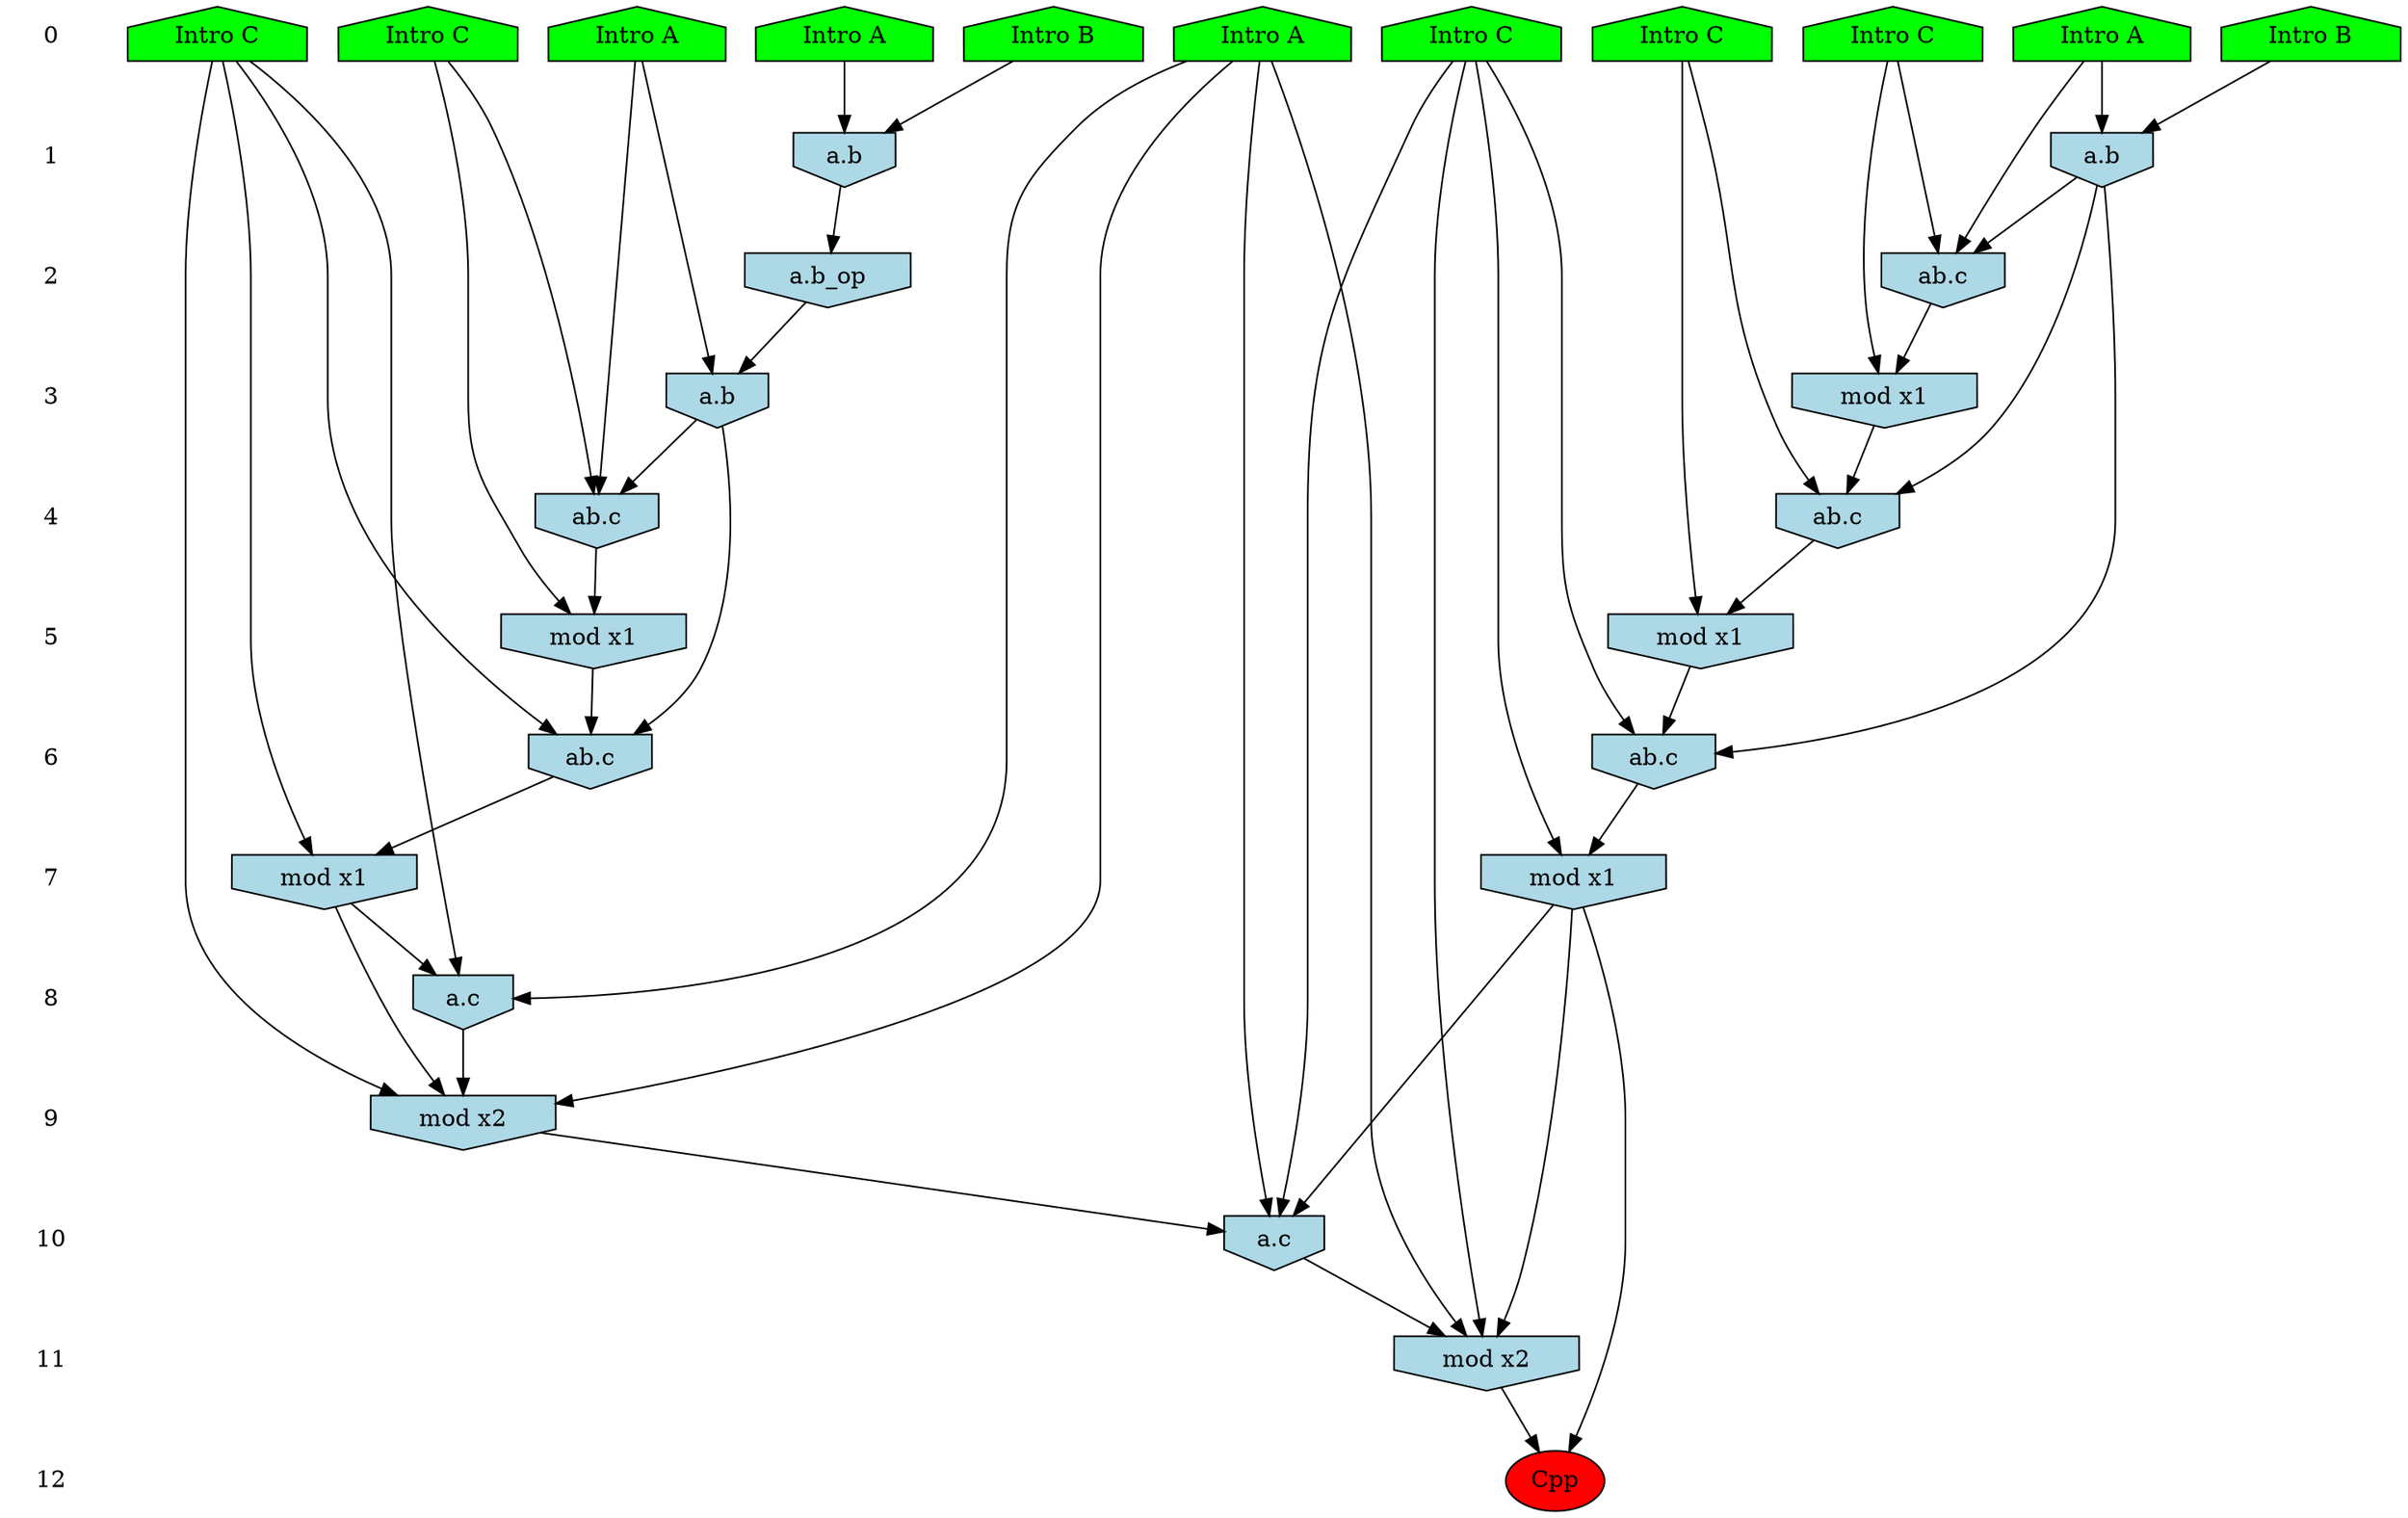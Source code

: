 /* Compression of 1 causal flows obtained in average at 1.234082E+01 t.u */
/* Compressed causal flows were: [1840] */
digraph G{
 ranksep=.5 ; 
{ rank = same ; "0" [shape=plaintext] ; node_1 [label ="Intro A", shape=house, style=filled, fillcolor=green] ;
node_2 [label ="Intro B", shape=house, style=filled, fillcolor=green] ;
node_3 [label ="Intro A", shape=house, style=filled, fillcolor=green] ;
node_4 [label ="Intro A", shape=house, style=filled, fillcolor=green] ;
node_5 [label ="Intro A", shape=house, style=filled, fillcolor=green] ;
node_6 [label ="Intro B", shape=house, style=filled, fillcolor=green] ;
node_7 [label ="Intro C", shape=house, style=filled, fillcolor=green] ;
node_8 [label ="Intro C", shape=house, style=filled, fillcolor=green] ;
node_9 [label ="Intro C", shape=house, style=filled, fillcolor=green] ;
node_10 [label ="Intro C", shape=house, style=filled, fillcolor=green] ;
node_11 [label ="Intro C", shape=house, style=filled, fillcolor=green] ;
}
{ rank = same ; "1" [shape=plaintext] ; node_12 [label="a.b", shape=invhouse, style=filled, fillcolor = lightblue] ;
node_13 [label="a.b", shape=invhouse, style=filled, fillcolor = lightblue] ;
}
{ rank = same ; "2" [shape=plaintext] ; node_14 [label="ab.c", shape=invhouse, style=filled, fillcolor = lightblue] ;
node_16 [label="a.b_op", shape=invhouse, style=filled, fillcolor = lightblue] ;
}
{ rank = same ; "3" [shape=plaintext] ; node_15 [label="mod x1", shape=invhouse, style=filled, fillcolor = lightblue] ;
node_20 [label="a.b", shape=invhouse, style=filled, fillcolor = lightblue] ;
}
{ rank = same ; "4" [shape=plaintext] ; node_17 [label="ab.c", shape=invhouse, style=filled, fillcolor = lightblue] ;
node_22 [label="ab.c", shape=invhouse, style=filled, fillcolor = lightblue] ;
}
{ rank = same ; "5" [shape=plaintext] ; node_18 [label="mod x1", shape=invhouse, style=filled, fillcolor = lightblue] ;
node_23 [label="mod x1", shape=invhouse, style=filled, fillcolor = lightblue] ;
}
{ rank = same ; "6" [shape=plaintext] ; node_19 [label="ab.c", shape=invhouse, style=filled, fillcolor = lightblue] ;
node_24 [label="ab.c", shape=invhouse, style=filled, fillcolor = lightblue] ;
}
{ rank = same ; "7" [shape=plaintext] ; node_21 [label="mod x1", shape=invhouse, style=filled, fillcolor = lightblue] ;
node_25 [label="mod x1", shape=invhouse, style=filled, fillcolor = lightblue] ;
}
{ rank = same ; "8" [shape=plaintext] ; node_26 [label="a.c", shape=invhouse, style=filled, fillcolor = lightblue] ;
}
{ rank = same ; "9" [shape=plaintext] ; node_27 [label="mod x2", shape=invhouse, style=filled, fillcolor = lightblue] ;
}
{ rank = same ; "10" [shape=plaintext] ; node_28 [label="a.c", shape=invhouse, style=filled, fillcolor = lightblue] ;
}
{ rank = same ; "11" [shape=plaintext] ; node_29 [label="mod x2", shape=invhouse, style=filled, fillcolor = lightblue] ;
}
{ rank = same ; "12" [shape=plaintext] ; node_30 [label ="Cpp", style=filled, fillcolor=red] ;
}
"0" -> "1" [style="invis"]; 
"1" -> "2" [style="invis"]; 
"2" -> "3" [style="invis"]; 
"3" -> "4" [style="invis"]; 
"4" -> "5" [style="invis"]; 
"5" -> "6" [style="invis"]; 
"6" -> "7" [style="invis"]; 
"7" -> "8" [style="invis"]; 
"8" -> "9" [style="invis"]; 
"9" -> "10" [style="invis"]; 
"10" -> "11" [style="invis"]; 
"11" -> "12" [style="invis"]; 
node_2 -> node_12
node_4 -> node_12
node_5 -> node_13
node_6 -> node_13
node_5 -> node_14
node_9 -> node_14
node_13 -> node_14
node_9 -> node_15
node_14 -> node_15
node_12 -> node_16
node_11 -> node_17
node_13 -> node_17
node_15 -> node_17
node_11 -> node_18
node_17 -> node_18
node_8 -> node_19
node_13 -> node_19
node_18 -> node_19
node_1 -> node_20
node_16 -> node_20
node_8 -> node_21
node_19 -> node_21
node_1 -> node_22
node_10 -> node_22
node_20 -> node_22
node_10 -> node_23
node_22 -> node_23
node_7 -> node_24
node_20 -> node_24
node_23 -> node_24
node_7 -> node_25
node_24 -> node_25
node_3 -> node_26
node_7 -> node_26
node_25 -> node_26
node_3 -> node_27
node_7 -> node_27
node_25 -> node_27
node_26 -> node_27
node_3 -> node_28
node_8 -> node_28
node_21 -> node_28
node_27 -> node_28
node_3 -> node_29
node_8 -> node_29
node_21 -> node_29
node_28 -> node_29
node_21 -> node_30
node_29 -> node_30
}
/*
 Dot generation time: 0.000152
*/